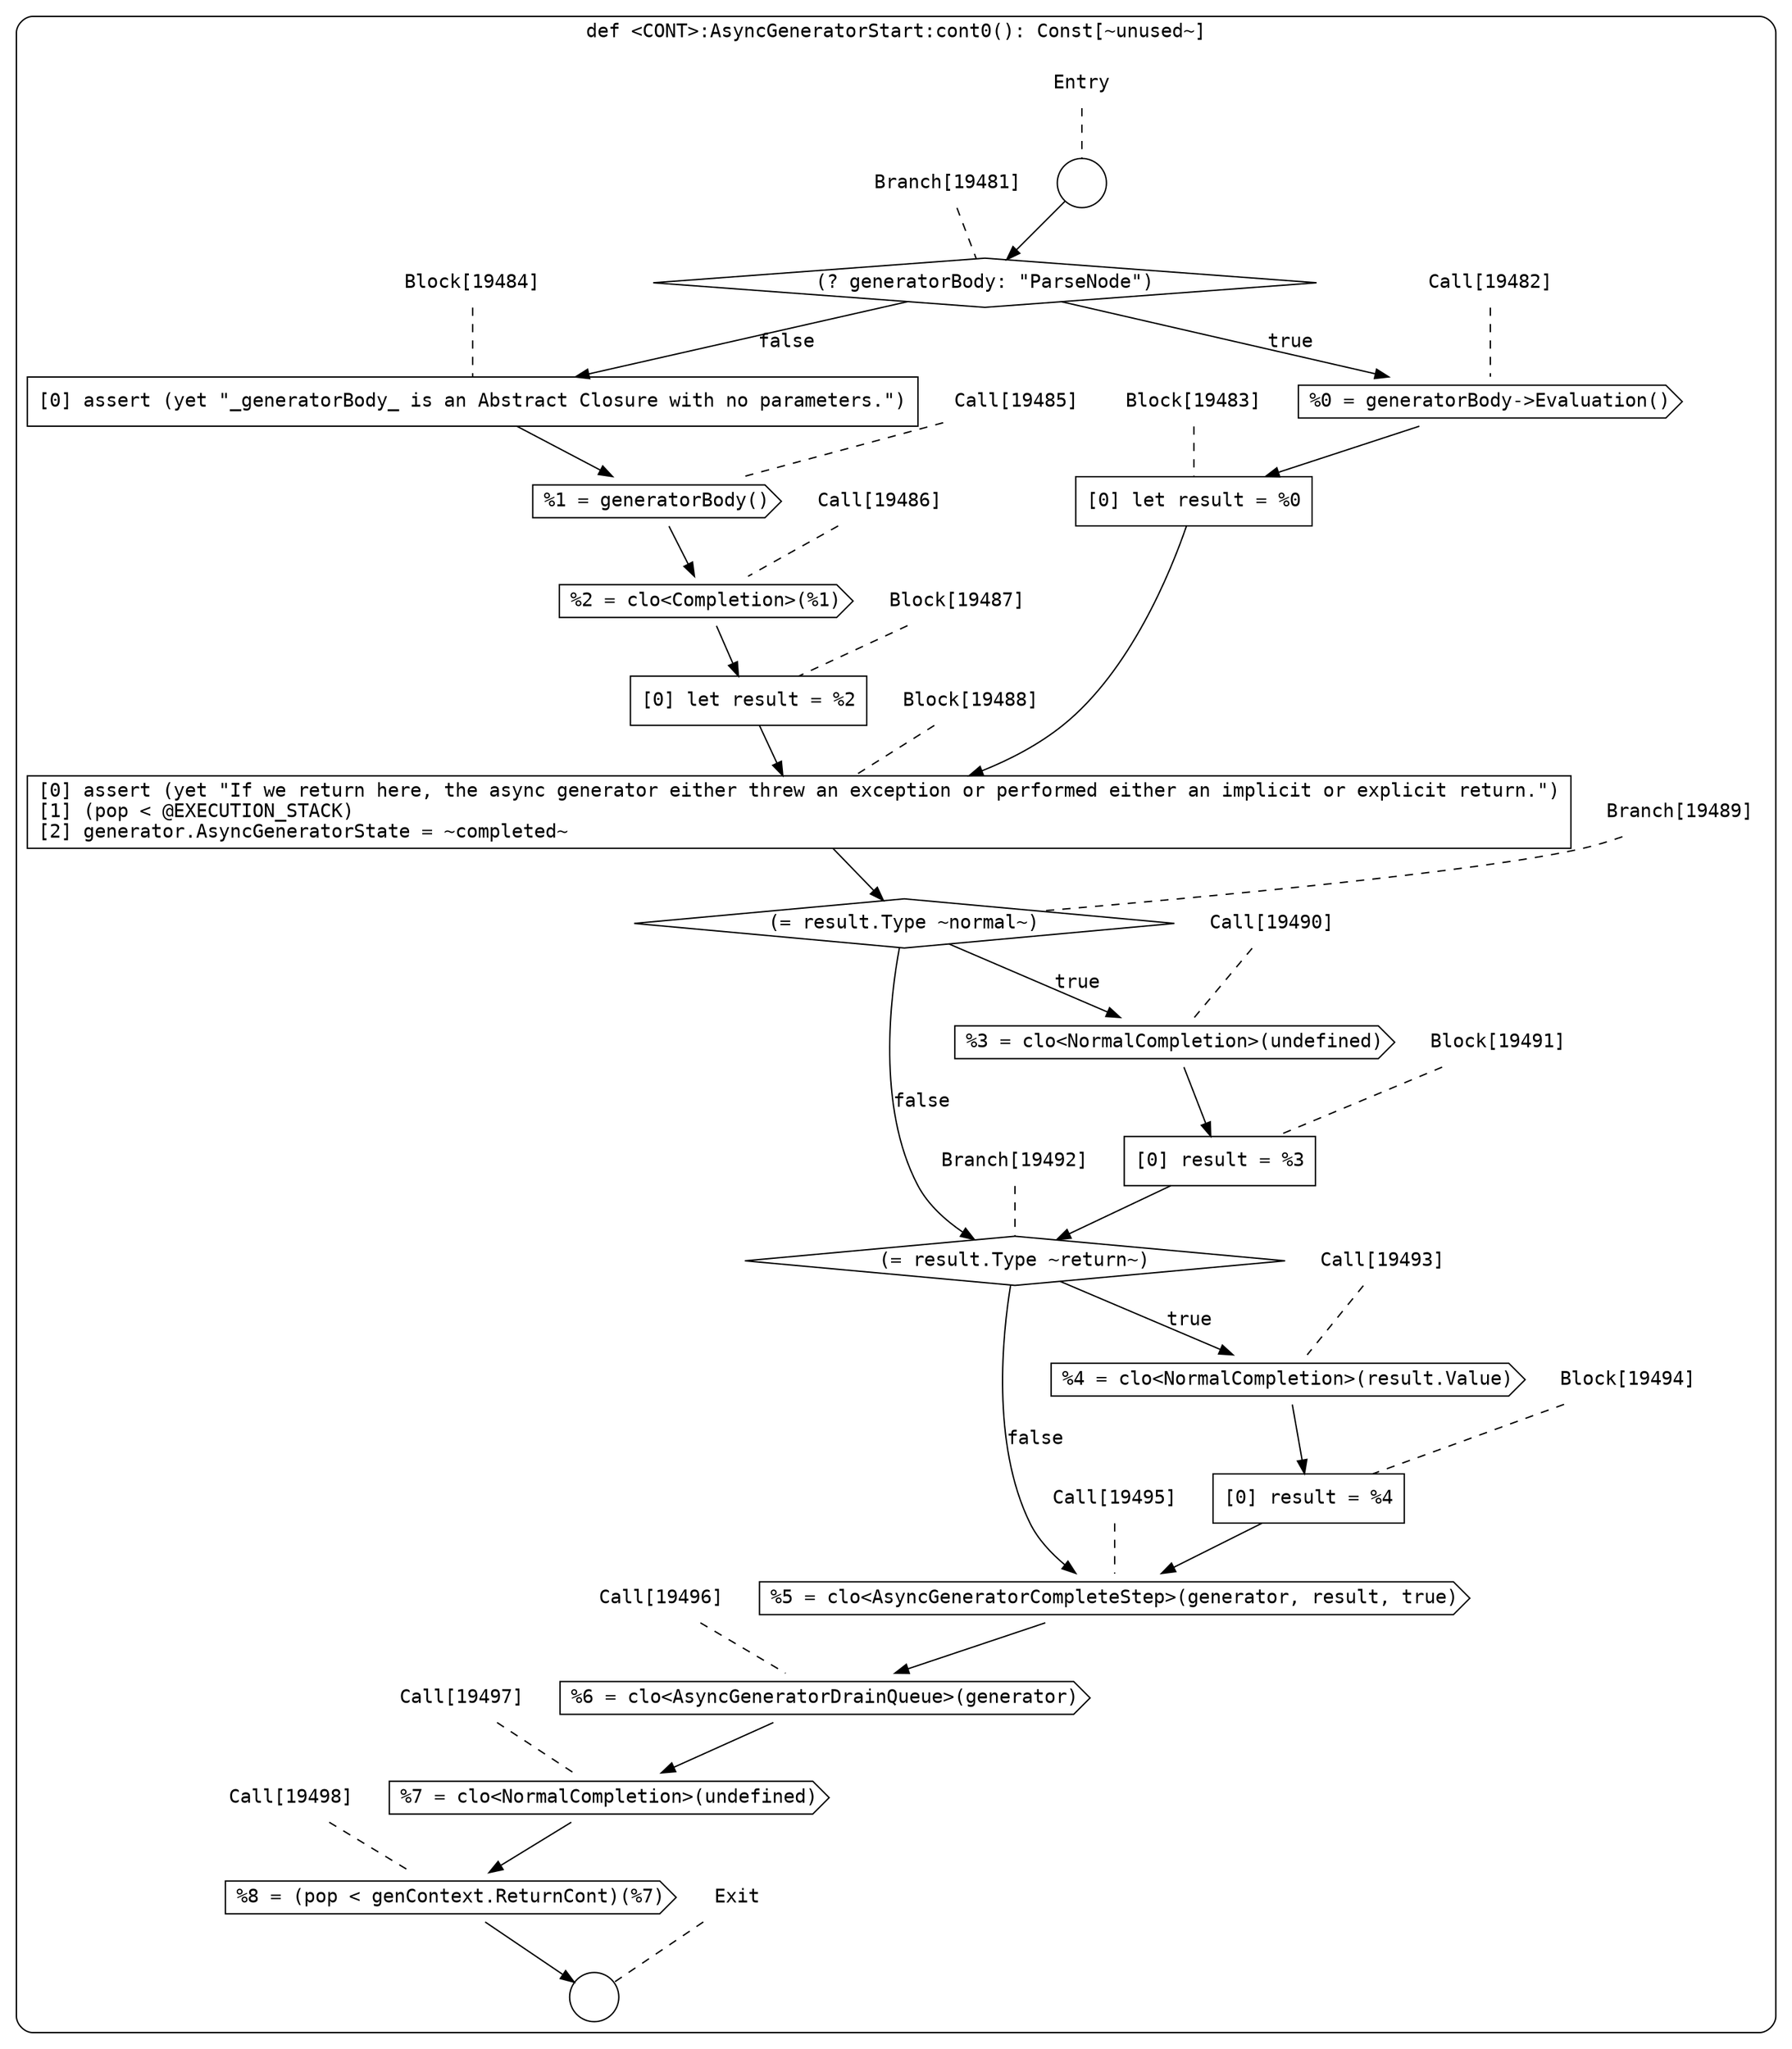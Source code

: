 digraph {
  graph [fontname = "Consolas"]
  node [fontname = "Consolas"]
  edge [fontname = "Consolas"]
  subgraph cluster2626 {
    label = "def <CONT>:AsyncGeneratorStart:cont0(): Const[~unused~]"
    style = rounded
    cluster2626_entry_name [shape=none, label=<<font color="black">Entry</font>>]
    cluster2626_entry_name -> cluster2626_entry [arrowhead=none, color="black", style=dashed]
    cluster2626_entry [shape=circle label=" " color="black" fillcolor="white" style=filled]
    cluster2626_entry -> node19481 [color="black"]
    cluster2626_exit_name [shape=none, label=<<font color="black">Exit</font>>]
    cluster2626_exit_name -> cluster2626_exit [arrowhead=none, color="black", style=dashed]
    cluster2626_exit [shape=circle label=" " color="black" fillcolor="white" style=filled]
    node19481_name [shape=none, label=<<font color="black">Branch[19481]</font>>]
    node19481_name -> node19481 [arrowhead=none, color="black", style=dashed]
    node19481 [shape=diamond, label=<<font color="black">(? generatorBody: &quot;ParseNode&quot;)</font>> color="black" fillcolor="white", style=filled]
    node19481 -> node19482 [label=<<font color="black">true</font>> color="black"]
    node19481 -> node19484 [label=<<font color="black">false</font>> color="black"]
    node19482_name [shape=none, label=<<font color="black">Call[19482]</font>>]
    node19482_name -> node19482 [arrowhead=none, color="black", style=dashed]
    node19482 [shape=cds, label=<<font color="black">%0 = generatorBody-&gt;Evaluation()</font>> color="black" fillcolor="white", style=filled]
    node19482 -> node19483 [color="black"]
    node19484_name [shape=none, label=<<font color="black">Block[19484]</font>>]
    node19484_name -> node19484 [arrowhead=none, color="black", style=dashed]
    node19484 [shape=box, label=<<font color="black">[0] assert (yet &quot;_generatorBody_ is an Abstract Closure with no parameters.&quot;)<BR ALIGN="LEFT"/></font>> color="black" fillcolor="white", style=filled]
    node19484 -> node19485 [color="black"]
    node19483_name [shape=none, label=<<font color="black">Block[19483]</font>>]
    node19483_name -> node19483 [arrowhead=none, color="black", style=dashed]
    node19483 [shape=box, label=<<font color="black">[0] let result = %0<BR ALIGN="LEFT"/></font>> color="black" fillcolor="white", style=filled]
    node19483 -> node19488 [color="black"]
    node19485_name [shape=none, label=<<font color="black">Call[19485]</font>>]
    node19485_name -> node19485 [arrowhead=none, color="black", style=dashed]
    node19485 [shape=cds, label=<<font color="black">%1 = generatorBody()</font>> color="black" fillcolor="white", style=filled]
    node19485 -> node19486 [color="black"]
    node19488_name [shape=none, label=<<font color="black">Block[19488]</font>>]
    node19488_name -> node19488 [arrowhead=none, color="black", style=dashed]
    node19488 [shape=box, label=<<font color="black">[0] assert (yet &quot;If we return here, the async generator either threw an exception or performed either an implicit or explicit return.&quot;)<BR ALIGN="LEFT"/>[1] (pop &lt; @EXECUTION_STACK)<BR ALIGN="LEFT"/>[2] generator.AsyncGeneratorState = ~completed~<BR ALIGN="LEFT"/></font>> color="black" fillcolor="white", style=filled]
    node19488 -> node19489 [color="black"]
    node19486_name [shape=none, label=<<font color="black">Call[19486]</font>>]
    node19486_name -> node19486 [arrowhead=none, color="black", style=dashed]
    node19486 [shape=cds, label=<<font color="black">%2 = clo&lt;Completion&gt;(%1)</font>> color="black" fillcolor="white", style=filled]
    node19486 -> node19487 [color="black"]
    node19489_name [shape=none, label=<<font color="black">Branch[19489]</font>>]
    node19489_name -> node19489 [arrowhead=none, color="black", style=dashed]
    node19489 [shape=diamond, label=<<font color="black">(= result.Type ~normal~)</font>> color="black" fillcolor="white", style=filled]
    node19489 -> node19490 [label=<<font color="black">true</font>> color="black"]
    node19489 -> node19492 [label=<<font color="black">false</font>> color="black"]
    node19487_name [shape=none, label=<<font color="black">Block[19487]</font>>]
    node19487_name -> node19487 [arrowhead=none, color="black", style=dashed]
    node19487 [shape=box, label=<<font color="black">[0] let result = %2<BR ALIGN="LEFT"/></font>> color="black" fillcolor="white", style=filled]
    node19487 -> node19488 [color="black"]
    node19490_name [shape=none, label=<<font color="black">Call[19490]</font>>]
    node19490_name -> node19490 [arrowhead=none, color="black", style=dashed]
    node19490 [shape=cds, label=<<font color="black">%3 = clo&lt;NormalCompletion&gt;(undefined)</font>> color="black" fillcolor="white", style=filled]
    node19490 -> node19491 [color="black"]
    node19492_name [shape=none, label=<<font color="black">Branch[19492]</font>>]
    node19492_name -> node19492 [arrowhead=none, color="black", style=dashed]
    node19492 [shape=diamond, label=<<font color="black">(= result.Type ~return~)</font>> color="black" fillcolor="white", style=filled]
    node19492 -> node19493 [label=<<font color="black">true</font>> color="black"]
    node19492 -> node19495 [label=<<font color="black">false</font>> color="black"]
    node19491_name [shape=none, label=<<font color="black">Block[19491]</font>>]
    node19491_name -> node19491 [arrowhead=none, color="black", style=dashed]
    node19491 [shape=box, label=<<font color="black">[0] result = %3<BR ALIGN="LEFT"/></font>> color="black" fillcolor="white", style=filled]
    node19491 -> node19492 [color="black"]
    node19493_name [shape=none, label=<<font color="black">Call[19493]</font>>]
    node19493_name -> node19493 [arrowhead=none, color="black", style=dashed]
    node19493 [shape=cds, label=<<font color="black">%4 = clo&lt;NormalCompletion&gt;(result.Value)</font>> color="black" fillcolor="white", style=filled]
    node19493 -> node19494 [color="black"]
    node19495_name [shape=none, label=<<font color="black">Call[19495]</font>>]
    node19495_name -> node19495 [arrowhead=none, color="black", style=dashed]
    node19495 [shape=cds, label=<<font color="black">%5 = clo&lt;AsyncGeneratorCompleteStep&gt;(generator, result, true)</font>> color="black" fillcolor="white", style=filled]
    node19495 -> node19496 [color="black"]
    node19494_name [shape=none, label=<<font color="black">Block[19494]</font>>]
    node19494_name -> node19494 [arrowhead=none, color="black", style=dashed]
    node19494 [shape=box, label=<<font color="black">[0] result = %4<BR ALIGN="LEFT"/></font>> color="black" fillcolor="white", style=filled]
    node19494 -> node19495 [color="black"]
    node19496_name [shape=none, label=<<font color="black">Call[19496]</font>>]
    node19496_name -> node19496 [arrowhead=none, color="black", style=dashed]
    node19496 [shape=cds, label=<<font color="black">%6 = clo&lt;AsyncGeneratorDrainQueue&gt;(generator)</font>> color="black" fillcolor="white", style=filled]
    node19496 -> node19497 [color="black"]
    node19497_name [shape=none, label=<<font color="black">Call[19497]</font>>]
    node19497_name -> node19497 [arrowhead=none, color="black", style=dashed]
    node19497 [shape=cds, label=<<font color="black">%7 = clo&lt;NormalCompletion&gt;(undefined)</font>> color="black" fillcolor="white", style=filled]
    node19497 -> node19498 [color="black"]
    node19498_name [shape=none, label=<<font color="black">Call[19498]</font>>]
    node19498_name -> node19498 [arrowhead=none, color="black", style=dashed]
    node19498 [shape=cds, label=<<font color="black">%8 = (pop &lt; genContext.ReturnCont)(%7)</font>> color="black" fillcolor="white", style=filled]
    node19498 -> cluster2626_exit [color="black"]
  }
}